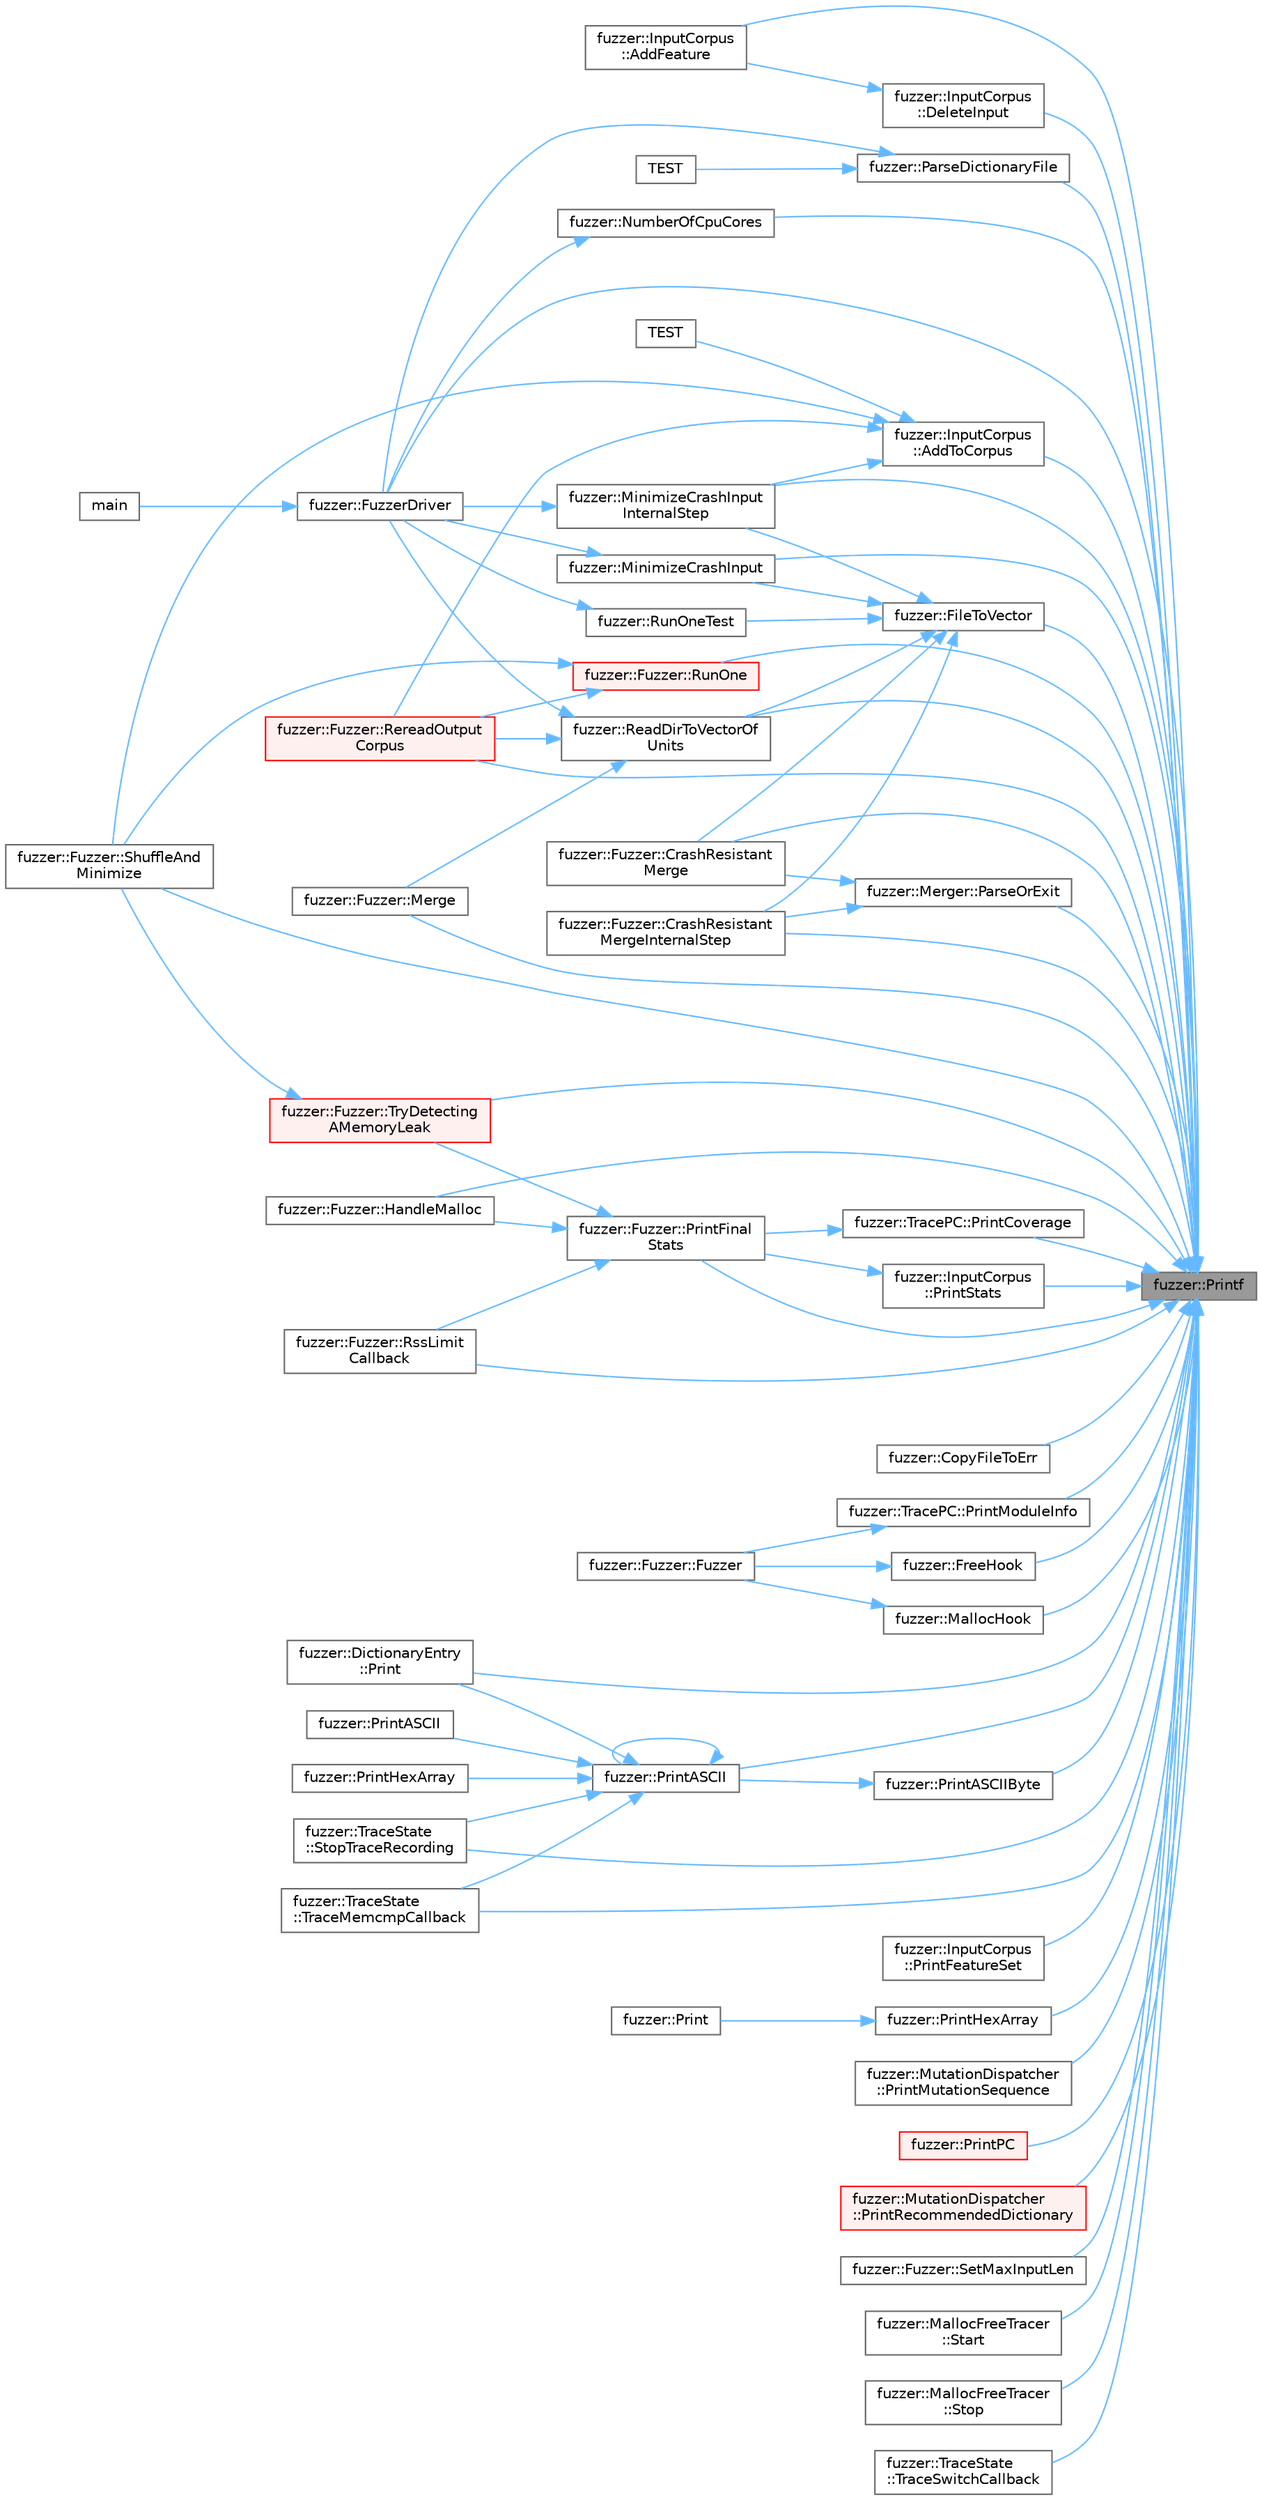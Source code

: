 digraph "fuzzer::Printf"
{
 // LATEX_PDF_SIZE
  bgcolor="transparent";
  edge [fontname=Helvetica,fontsize=10,labelfontname=Helvetica,labelfontsize=10];
  node [fontname=Helvetica,fontsize=10,shape=box,height=0.2,width=0.4];
  rankdir="RL";
  Node1 [id="Node000001",label="fuzzer::Printf",height=0.2,width=0.4,color="gray40", fillcolor="grey60", style="filled", fontcolor="black",tooltip=" "];
  Node1 -> Node2 [id="edge1_Node000001_Node000002",dir="back",color="steelblue1",style="solid",tooltip=" "];
  Node2 [id="Node000002",label="fuzzer::InputCorpus\l::AddFeature",height=0.2,width=0.4,color="grey40", fillcolor="white", style="filled",URL="$classfuzzer_1_1_input_corpus.html#a3e23a793c1810f5c6a727847a11a4ffd",tooltip=" "];
  Node1 -> Node3 [id="edge2_Node000001_Node000003",dir="back",color="steelblue1",style="solid",tooltip=" "];
  Node3 [id="Node000003",label="fuzzer::InputCorpus\l::AddToCorpus",height=0.2,width=0.4,color="grey40", fillcolor="white", style="filled",URL="$classfuzzer_1_1_input_corpus.html#ac90b42d22754fcd60b9cb67f92ee4995",tooltip=" "];
  Node3 -> Node4 [id="edge3_Node000003_Node000004",dir="back",color="steelblue1",style="solid",tooltip=" "];
  Node4 [id="Node000004",label="fuzzer::MinimizeCrashInput\lInternalStep",height=0.2,width=0.4,color="grey40", fillcolor="white", style="filled",URL="$namespacefuzzer.html#a1553a49adb4d4d19b4f4dd52ff54cb68",tooltip=" "];
  Node4 -> Node5 [id="edge4_Node000004_Node000005",dir="back",color="steelblue1",style="solid",tooltip=" "];
  Node5 [id="Node000005",label="fuzzer::FuzzerDriver",height=0.2,width=0.4,color="grey40", fillcolor="white", style="filled",URL="$namespacefuzzer.html#a78f142089de84c6cbf7b5cab5f766af7",tooltip=" "];
  Node5 -> Node6 [id="edge5_Node000005_Node000006",dir="back",color="steelblue1",style="solid",tooltip=" "];
  Node6 [id="Node000006",label="main",height=0.2,width=0.4,color="grey40", fillcolor="white", style="filled",URL="$_fuzzer_main_8cpp.html#a3c04138a5bfe5d72780bb7e82a18e627",tooltip=" "];
  Node3 -> Node7 [id="edge6_Node000003_Node000007",dir="back",color="steelblue1",style="solid",tooltip=" "];
  Node7 [id="Node000007",label="fuzzer::Fuzzer::RereadOutput\lCorpus",height=0.2,width=0.4,color="red", fillcolor="#FFF0F0", style="filled",URL="$classfuzzer_1_1_fuzzer.html#a44506dc46253928eb73397091d6c4c32",tooltip=" "];
  Node3 -> Node9 [id="edge7_Node000003_Node000009",dir="back",color="steelblue1",style="solid",tooltip=" "];
  Node9 [id="Node000009",label="fuzzer::Fuzzer::ShuffleAnd\lMinimize",height=0.2,width=0.4,color="grey40", fillcolor="white", style="filled",URL="$classfuzzer_1_1_fuzzer.html#a368fcca328a7e72c500caf081227f7ef",tooltip=" "];
  Node3 -> Node10 [id="edge8_Node000003_Node000010",dir="back",color="steelblue1",style="solid",tooltip=" "];
  Node10 [id="Node000010",label="TEST",height=0.2,width=0.4,color="grey40", fillcolor="white", style="filled",URL="$_fuzzer_unittest_8cpp.html#aad9e8923a41140151cf52209bd2b76b4",tooltip=" "];
  Node1 -> Node11 [id="edge9_Node000001_Node000011",dir="back",color="steelblue1",style="solid",tooltip=" "];
  Node11 [id="Node000011",label="fuzzer::CopyFileToErr",height=0.2,width=0.4,color="grey40", fillcolor="white", style="filled",URL="$namespacefuzzer.html#a3bff4894165422911c5705825520a5a6",tooltip=" "];
  Node1 -> Node12 [id="edge10_Node000001_Node000012",dir="back",color="steelblue1",style="solid",tooltip=" "];
  Node12 [id="Node000012",label="fuzzer::Fuzzer::CrashResistant\lMerge",height=0.2,width=0.4,color="grey40", fillcolor="white", style="filled",URL="$classfuzzer_1_1_fuzzer.html#a3777acf379198d5339bf6baf0e9ad011",tooltip=" "];
  Node1 -> Node13 [id="edge11_Node000001_Node000013",dir="back",color="steelblue1",style="solid",tooltip=" "];
  Node13 [id="Node000013",label="fuzzer::Fuzzer::CrashResistant\lMergeInternalStep",height=0.2,width=0.4,color="grey40", fillcolor="white", style="filled",URL="$classfuzzer_1_1_fuzzer.html#a960f37bdf1d61e7043609ace07d411e4",tooltip=" "];
  Node1 -> Node14 [id="edge12_Node000001_Node000014",dir="back",color="steelblue1",style="solid",tooltip=" "];
  Node14 [id="Node000014",label="fuzzer::InputCorpus\l::DeleteInput",height=0.2,width=0.4,color="grey40", fillcolor="white", style="filled",URL="$classfuzzer_1_1_input_corpus.html#a64cde7656bbad1bd092306d725f27bdb",tooltip=" "];
  Node14 -> Node2 [id="edge13_Node000014_Node000002",dir="back",color="steelblue1",style="solid",tooltip=" "];
  Node1 -> Node15 [id="edge14_Node000001_Node000015",dir="back",color="steelblue1",style="solid",tooltip=" "];
  Node15 [id="Node000015",label="fuzzer::FileToVector",height=0.2,width=0.4,color="grey40", fillcolor="white", style="filled",URL="$namespacefuzzer.html#ad0d32f18af1b62563991edc4642a6fa0",tooltip=" "];
  Node15 -> Node12 [id="edge15_Node000015_Node000012",dir="back",color="steelblue1",style="solid",tooltip=" "];
  Node15 -> Node13 [id="edge16_Node000015_Node000013",dir="back",color="steelblue1",style="solid",tooltip=" "];
  Node15 -> Node16 [id="edge17_Node000015_Node000016",dir="back",color="steelblue1",style="solid",tooltip=" "];
  Node16 [id="Node000016",label="fuzzer::MinimizeCrashInput",height=0.2,width=0.4,color="grey40", fillcolor="white", style="filled",URL="$namespacefuzzer.html#ad1a84d03ed48306c3319143e4412ef59",tooltip=" "];
  Node16 -> Node5 [id="edge18_Node000016_Node000005",dir="back",color="steelblue1",style="solid",tooltip=" "];
  Node15 -> Node4 [id="edge19_Node000015_Node000004",dir="back",color="steelblue1",style="solid",tooltip=" "];
  Node15 -> Node17 [id="edge20_Node000015_Node000017",dir="back",color="steelblue1",style="solid",tooltip=" "];
  Node17 [id="Node000017",label="fuzzer::ReadDirToVectorOf\lUnits",height=0.2,width=0.4,color="grey40", fillcolor="white", style="filled",URL="$namespacefuzzer.html#aa656896c760e996b44c0a0299c2ee250",tooltip=" "];
  Node17 -> Node5 [id="edge21_Node000017_Node000005",dir="back",color="steelblue1",style="solid",tooltip=" "];
  Node17 -> Node18 [id="edge22_Node000017_Node000018",dir="back",color="steelblue1",style="solid",tooltip=" "];
  Node18 [id="Node000018",label="fuzzer::Fuzzer::Merge",height=0.2,width=0.4,color="grey40", fillcolor="white", style="filled",URL="$classfuzzer_1_1_fuzzer.html#aad1ef6d2a186b7b2462363111398e54e",tooltip=" "];
  Node17 -> Node7 [id="edge23_Node000017_Node000007",dir="back",color="steelblue1",style="solid",tooltip=" "];
  Node15 -> Node19 [id="edge24_Node000015_Node000019",dir="back",color="steelblue1",style="solid",tooltip=" "];
  Node19 [id="Node000019",label="fuzzer::RunOneTest",height=0.2,width=0.4,color="grey40", fillcolor="white", style="filled",URL="$namespacefuzzer.html#a1fe190c22f9575ec572ce81d57c7e483",tooltip=" "];
  Node19 -> Node5 [id="edge25_Node000019_Node000005",dir="back",color="steelblue1",style="solid",tooltip=" "];
  Node1 -> Node20 [id="edge26_Node000001_Node000020",dir="back",color="steelblue1",style="solid",tooltip=" "];
  Node20 [id="Node000020",label="fuzzer::FreeHook",height=0.2,width=0.4,color="grey40", fillcolor="white", style="filled",URL="$namespacefuzzer.html#aa682bdc2f3e46a8c581106581e235482",tooltip=" "];
  Node20 -> Node21 [id="edge27_Node000020_Node000021",dir="back",color="steelblue1",style="solid",tooltip=" "];
  Node21 [id="Node000021",label="fuzzer::Fuzzer::Fuzzer",height=0.2,width=0.4,color="grey40", fillcolor="white", style="filled",URL="$classfuzzer_1_1_fuzzer.html#a582438623b355f23604ebcd6150134c1",tooltip=" "];
  Node1 -> Node5 [id="edge28_Node000001_Node000005",dir="back",color="steelblue1",style="solid",tooltip=" "];
  Node1 -> Node22 [id="edge29_Node000001_Node000022",dir="back",color="steelblue1",style="solid",tooltip=" "];
  Node22 [id="Node000022",label="fuzzer::Fuzzer::HandleMalloc",height=0.2,width=0.4,color="grey40", fillcolor="white", style="filled",URL="$classfuzzer_1_1_fuzzer.html#aedd1fa002d658fbcc1e0870ae28c4489",tooltip=" "];
  Node1 -> Node23 [id="edge30_Node000001_Node000023",dir="back",color="steelblue1",style="solid",tooltip=" "];
  Node23 [id="Node000023",label="fuzzer::MallocHook",height=0.2,width=0.4,color="grey40", fillcolor="white", style="filled",URL="$namespacefuzzer.html#a67334e5ee52c2a7e608740d58d88f2cf",tooltip=" "];
  Node23 -> Node21 [id="edge31_Node000023_Node000021",dir="back",color="steelblue1",style="solid",tooltip=" "];
  Node1 -> Node18 [id="edge32_Node000001_Node000018",dir="back",color="steelblue1",style="solid",tooltip=" "];
  Node1 -> Node16 [id="edge33_Node000001_Node000016",dir="back",color="steelblue1",style="solid",tooltip=" "];
  Node1 -> Node4 [id="edge34_Node000001_Node000004",dir="back",color="steelblue1",style="solid",tooltip=" "];
  Node1 -> Node24 [id="edge35_Node000001_Node000024",dir="back",color="steelblue1",style="solid",tooltip=" "];
  Node24 [id="Node000024",label="fuzzer::NumberOfCpuCores",height=0.2,width=0.4,color="grey40", fillcolor="white", style="filled",URL="$namespacefuzzer.html#adb1bfa2f906c5dcf9846ab38ad89a1b0",tooltip=" "];
  Node24 -> Node5 [id="edge36_Node000024_Node000005",dir="back",color="steelblue1",style="solid",tooltip=" "];
  Node1 -> Node25 [id="edge37_Node000001_Node000025",dir="back",color="steelblue1",style="solid",tooltip=" "];
  Node25 [id="Node000025",label="fuzzer::ParseDictionaryFile",height=0.2,width=0.4,color="grey40", fillcolor="white", style="filled",URL="$namespacefuzzer.html#a7bef2839d0371999da51361db463e769",tooltip=" "];
  Node25 -> Node5 [id="edge38_Node000025_Node000005",dir="back",color="steelblue1",style="solid",tooltip=" "];
  Node25 -> Node26 [id="edge39_Node000025_Node000026",dir="back",color="steelblue1",style="solid",tooltip=" "];
  Node26 [id="Node000026",label="TEST",height=0.2,width=0.4,color="grey40", fillcolor="white", style="filled",URL="$_fuzzer_unittest_8cpp.html#a81ba921eb0f59ff691bf0f07cbbfdbba",tooltip=" "];
  Node1 -> Node27 [id="edge40_Node000001_Node000027",dir="back",color="steelblue1",style="solid",tooltip=" "];
  Node27 [id="Node000027",label="fuzzer::Merger::ParseOrExit",height=0.2,width=0.4,color="grey40", fillcolor="white", style="filled",URL="$structfuzzer_1_1_merger.html#a00d5bdf3131e81ca24b31af530bbe6db",tooltip=" "];
  Node27 -> Node12 [id="edge41_Node000027_Node000012",dir="back",color="steelblue1",style="solid",tooltip=" "];
  Node27 -> Node13 [id="edge42_Node000027_Node000013",dir="back",color="steelblue1",style="solid",tooltip=" "];
  Node1 -> Node28 [id="edge43_Node000001_Node000028",dir="back",color="steelblue1",style="solid",tooltip=" "];
  Node28 [id="Node000028",label="fuzzer::DictionaryEntry\l::Print",height=0.2,width=0.4,color="grey40", fillcolor="white", style="filled",URL="$classfuzzer_1_1_dictionary_entry.html#a7b5d7ff5db0c5f0478df3c3787fa3e49",tooltip=" "];
  Node1 -> Node29 [id="edge44_Node000001_Node000029",dir="back",color="steelblue1",style="solid",tooltip=" "];
  Node29 [id="Node000029",label="fuzzer::PrintASCII",height=0.2,width=0.4,color="grey40", fillcolor="white", style="filled",URL="$namespacefuzzer.html#a9442fce93604c76077e5f6e65b85f13e",tooltip=" "];
  Node29 -> Node28 [id="edge45_Node000029_Node000028",dir="back",color="steelblue1",style="solid",tooltip=" "];
  Node29 -> Node29 [id="edge46_Node000029_Node000029",dir="back",color="steelblue1",style="solid",tooltip=" "];
  Node29 -> Node30 [id="edge47_Node000029_Node000030",dir="back",color="steelblue1",style="solid",tooltip=" "];
  Node30 [id="Node000030",label="fuzzer::PrintASCII",height=0.2,width=0.4,color="grey40", fillcolor="white", style="filled",URL="$namespacefuzzer.html#a7e24a690f67aa1e659944fdb93eb5dfb",tooltip=" "];
  Node29 -> Node31 [id="edge48_Node000029_Node000031",dir="back",color="steelblue1",style="solid",tooltip=" "];
  Node31 [id="Node000031",label="fuzzer::PrintHexArray",height=0.2,width=0.4,color="grey40", fillcolor="white", style="filled",URL="$namespacefuzzer.html#a41a7a4870f5f7cd64769b372245fb54a",tooltip=" "];
  Node29 -> Node32 [id="edge49_Node000029_Node000032",dir="back",color="steelblue1",style="solid",tooltip=" "];
  Node32 [id="Node000032",label="fuzzer::TraceState\l::StopTraceRecording",height=0.2,width=0.4,color="grey40", fillcolor="white", style="filled",URL="$classfuzzer_1_1_trace_state.html#a7e610df0349a397e09d67a10c251dc07",tooltip=" "];
  Node29 -> Node33 [id="edge50_Node000029_Node000033",dir="back",color="steelblue1",style="solid",tooltip=" "];
  Node33 [id="Node000033",label="fuzzer::TraceState\l::TraceMemcmpCallback",height=0.2,width=0.4,color="grey40", fillcolor="white", style="filled",URL="$classfuzzer_1_1_trace_state.html#a19ca7e78b3705def9767cef2d55d04ca",tooltip=" "];
  Node1 -> Node34 [id="edge51_Node000001_Node000034",dir="back",color="steelblue1",style="solid",tooltip=" "];
  Node34 [id="Node000034",label="fuzzer::PrintASCIIByte",height=0.2,width=0.4,color="grey40", fillcolor="white", style="filled",URL="$namespacefuzzer.html#ac6925cf316a619c495d4e2f336ad8731",tooltip=" "];
  Node34 -> Node29 [id="edge52_Node000034_Node000029",dir="back",color="steelblue1",style="solid",tooltip=" "];
  Node1 -> Node35 [id="edge53_Node000001_Node000035",dir="back",color="steelblue1",style="solid",tooltip=" "];
  Node35 [id="Node000035",label="fuzzer::TracePC::PrintCoverage",height=0.2,width=0.4,color="grey40", fillcolor="white", style="filled",URL="$classfuzzer_1_1_trace_p_c.html#a820d41fac36e0d082c01574d5cb73dd1",tooltip=" "];
  Node35 -> Node36 [id="edge54_Node000035_Node000036",dir="back",color="steelblue1",style="solid",tooltip=" "];
  Node36 [id="Node000036",label="fuzzer::Fuzzer::PrintFinal\lStats",height=0.2,width=0.4,color="grey40", fillcolor="white", style="filled",URL="$classfuzzer_1_1_fuzzer.html#a7caa04e4384d37875ab1d2eb745f5978",tooltip=" "];
  Node36 -> Node22 [id="edge55_Node000036_Node000022",dir="back",color="steelblue1",style="solid",tooltip=" "];
  Node36 -> Node37 [id="edge56_Node000036_Node000037",dir="back",color="steelblue1",style="solid",tooltip=" "];
  Node37 [id="Node000037",label="fuzzer::Fuzzer::RssLimit\lCallback",height=0.2,width=0.4,color="grey40", fillcolor="white", style="filled",URL="$classfuzzer_1_1_fuzzer.html#aaff2d6a9892349f851f17dd3f0da5ac0",tooltip=" "];
  Node36 -> Node38 [id="edge57_Node000036_Node000038",dir="back",color="steelblue1",style="solid",tooltip=" "];
  Node38 [id="Node000038",label="fuzzer::Fuzzer::TryDetecting\lAMemoryLeak",height=0.2,width=0.4,color="red", fillcolor="#FFF0F0", style="filled",URL="$classfuzzer_1_1_fuzzer.html#a7b4edc3276350436fe6ed3f4200b0226",tooltip=" "];
  Node38 -> Node9 [id="edge58_Node000038_Node000009",dir="back",color="steelblue1",style="solid",tooltip=" "];
  Node1 -> Node40 [id="edge59_Node000001_Node000040",dir="back",color="steelblue1",style="solid",tooltip=" "];
  Node40 [id="Node000040",label="fuzzer::InputCorpus\l::PrintFeatureSet",height=0.2,width=0.4,color="grey40", fillcolor="white", style="filled",URL="$classfuzzer_1_1_input_corpus.html#a744f87fa757688d048cbe30dee1cb6ea",tooltip=" "];
  Node1 -> Node36 [id="edge60_Node000001_Node000036",dir="back",color="steelblue1",style="solid",tooltip=" "];
  Node1 -> Node41 [id="edge61_Node000001_Node000041",dir="back",color="steelblue1",style="solid",tooltip=" "];
  Node41 [id="Node000041",label="fuzzer::PrintHexArray",height=0.2,width=0.4,color="grey40", fillcolor="white", style="filled",URL="$namespacefuzzer.html#aaee5b1fbcf09809ed06ac0bd42acd097",tooltip=" "];
  Node41 -> Node42 [id="edge62_Node000041_Node000042",dir="back",color="steelblue1",style="solid",tooltip=" "];
  Node42 [id="Node000042",label="fuzzer::Print",height=0.2,width=0.4,color="grey40", fillcolor="white", style="filled",URL="$namespacefuzzer.html#a43cc6cf7c272707e20cf7cd18be166c4",tooltip=" "];
  Node1 -> Node43 [id="edge63_Node000001_Node000043",dir="back",color="steelblue1",style="solid",tooltip=" "];
  Node43 [id="Node000043",label="fuzzer::TracePC::PrintModuleInfo",height=0.2,width=0.4,color="grey40", fillcolor="white", style="filled",URL="$classfuzzer_1_1_trace_p_c.html#ab89ecada02c3f23046007a167f012df0",tooltip=" "];
  Node43 -> Node21 [id="edge64_Node000043_Node000021",dir="back",color="steelblue1",style="solid",tooltip=" "];
  Node1 -> Node44 [id="edge65_Node000001_Node000044",dir="back",color="steelblue1",style="solid",tooltip=" "];
  Node44 [id="Node000044",label="fuzzer::MutationDispatcher\l::PrintMutationSequence",height=0.2,width=0.4,color="grey40", fillcolor="white", style="filled",URL="$classfuzzer_1_1_mutation_dispatcher.html#a44df135b1a9bc2bd967cb1e536c36431",tooltip="Print the current sequence of mutations."];
  Node1 -> Node45 [id="edge66_Node000001_Node000045",dir="back",color="steelblue1",style="solid",tooltip=" "];
  Node45 [id="Node000045",label="fuzzer::PrintPC",height=0.2,width=0.4,color="red", fillcolor="#FFF0F0", style="filled",URL="$namespacefuzzer.html#a3efbc0ecb31fa4aa9963af7fe3e580e9",tooltip=" "];
  Node1 -> Node47 [id="edge67_Node000001_Node000047",dir="back",color="steelblue1",style="solid",tooltip=" "];
  Node47 [id="Node000047",label="fuzzer::MutationDispatcher\l::PrintRecommendedDictionary",height=0.2,width=0.4,color="red", fillcolor="#FFF0F0", style="filled",URL="$classfuzzer_1_1_mutation_dispatcher.html#a2846a7899fa59000aeaf909b8174f6a9",tooltip=" "];
  Node1 -> Node48 [id="edge68_Node000001_Node000048",dir="back",color="steelblue1",style="solid",tooltip=" "];
  Node48 [id="Node000048",label="fuzzer::InputCorpus\l::PrintStats",height=0.2,width=0.4,color="grey40", fillcolor="white", style="filled",URL="$classfuzzer_1_1_input_corpus.html#a2238a0709b1f57877bb506887fc64b0a",tooltip=" "];
  Node48 -> Node36 [id="edge69_Node000048_Node000036",dir="back",color="steelblue1",style="solid",tooltip=" "];
  Node1 -> Node17 [id="edge70_Node000001_Node000017",dir="back",color="steelblue1",style="solid",tooltip=" "];
  Node1 -> Node7 [id="edge71_Node000001_Node000007",dir="back",color="steelblue1",style="solid",tooltip=" "];
  Node1 -> Node37 [id="edge72_Node000001_Node000037",dir="back",color="steelblue1",style="solid",tooltip=" "];
  Node1 -> Node49 [id="edge73_Node000001_Node000049",dir="back",color="steelblue1",style="solid",tooltip=" "];
  Node49 [id="Node000049",label="fuzzer::Fuzzer::RunOne",height=0.2,width=0.4,color="red", fillcolor="#FFF0F0", style="filled",URL="$classfuzzer_1_1_fuzzer.html#a89cb175e3dd6b4e14beb716a8a64f10c",tooltip=" "];
  Node49 -> Node7 [id="edge74_Node000049_Node000007",dir="back",color="steelblue1",style="solid",tooltip=" "];
  Node49 -> Node9 [id="edge75_Node000049_Node000009",dir="back",color="steelblue1",style="solid",tooltip=" "];
  Node1 -> Node51 [id="edge76_Node000001_Node000051",dir="back",color="steelblue1",style="solid",tooltip=" "];
  Node51 [id="Node000051",label="fuzzer::Fuzzer::SetMaxInputLen",height=0.2,width=0.4,color="grey40", fillcolor="white", style="filled",URL="$classfuzzer_1_1_fuzzer.html#af049926833d09bb487062779d6f881ba",tooltip=" "];
  Node1 -> Node9 [id="edge77_Node000001_Node000009",dir="back",color="steelblue1",style="solid",tooltip=" "];
  Node1 -> Node52 [id="edge78_Node000001_Node000052",dir="back",color="steelblue1",style="solid",tooltip=" "];
  Node52 [id="Node000052",label="fuzzer::MallocFreeTracer\l::Start",height=0.2,width=0.4,color="grey40", fillcolor="white", style="filled",URL="$structfuzzer_1_1_malloc_free_tracer.html#a33e0a6e9470e71e395f44b3e285cc747",tooltip=" "];
  Node1 -> Node53 [id="edge79_Node000001_Node000053",dir="back",color="steelblue1",style="solid",tooltip=" "];
  Node53 [id="Node000053",label="fuzzer::MallocFreeTracer\l::Stop",height=0.2,width=0.4,color="grey40", fillcolor="white", style="filled",URL="$structfuzzer_1_1_malloc_free_tracer.html#aeea33120b85a8a1fddf17646449c40cf",tooltip=" "];
  Node1 -> Node32 [id="edge80_Node000001_Node000032",dir="back",color="steelblue1",style="solid",tooltip=" "];
  Node1 -> Node33 [id="edge81_Node000001_Node000033",dir="back",color="steelblue1",style="solid",tooltip=" "];
  Node1 -> Node54 [id="edge82_Node000001_Node000054",dir="back",color="steelblue1",style="solid",tooltip=" "];
  Node54 [id="Node000054",label="fuzzer::TraceState\l::TraceSwitchCallback",height=0.2,width=0.4,color="grey40", fillcolor="white", style="filled",URL="$classfuzzer_1_1_trace_state.html#a90c1b3e1c63873c2ea8faa00ad29d411",tooltip=" "];
  Node1 -> Node38 [id="edge83_Node000001_Node000038",dir="back",color="steelblue1",style="solid",tooltip=" "];
}

